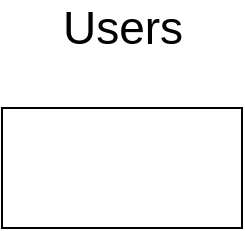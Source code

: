<mxfile version="13.8.8" type="device"><diagram id="O44F6LSMyTjG574kcMWW" name="Page-1"><mxGraphModel dx="1038" dy="580" grid="1" gridSize="10" guides="1" tooltips="1" connect="1" arrows="1" fold="1" page="1" pageScale="1" pageWidth="850" pageHeight="1100" math="0" shadow="0"><root><mxCell id="0"/><mxCell id="1" parent="0"/><mxCell id="U8Y4y8M3PIToL53fr3h2-3" value="&lt;font style=&quot;font-size: 23px&quot;&gt;Users&lt;/font&gt;" style="text;html=1;align=center;verticalAlign=middle;resizable=0;points=[];autosize=1;" vertex="1" parent="1"><mxGeometry x="100" y="120" width="80" height="20" as="geometry"/></mxCell><mxCell id="U8Y4y8M3PIToL53fr3h2-4" value="" style="rounded=0;whiteSpace=wrap;html=1;" vertex="1" parent="1"><mxGeometry x="80" y="170" width="120" height="60" as="geometry"/></mxCell></root></mxGraphModel></diagram></mxfile>